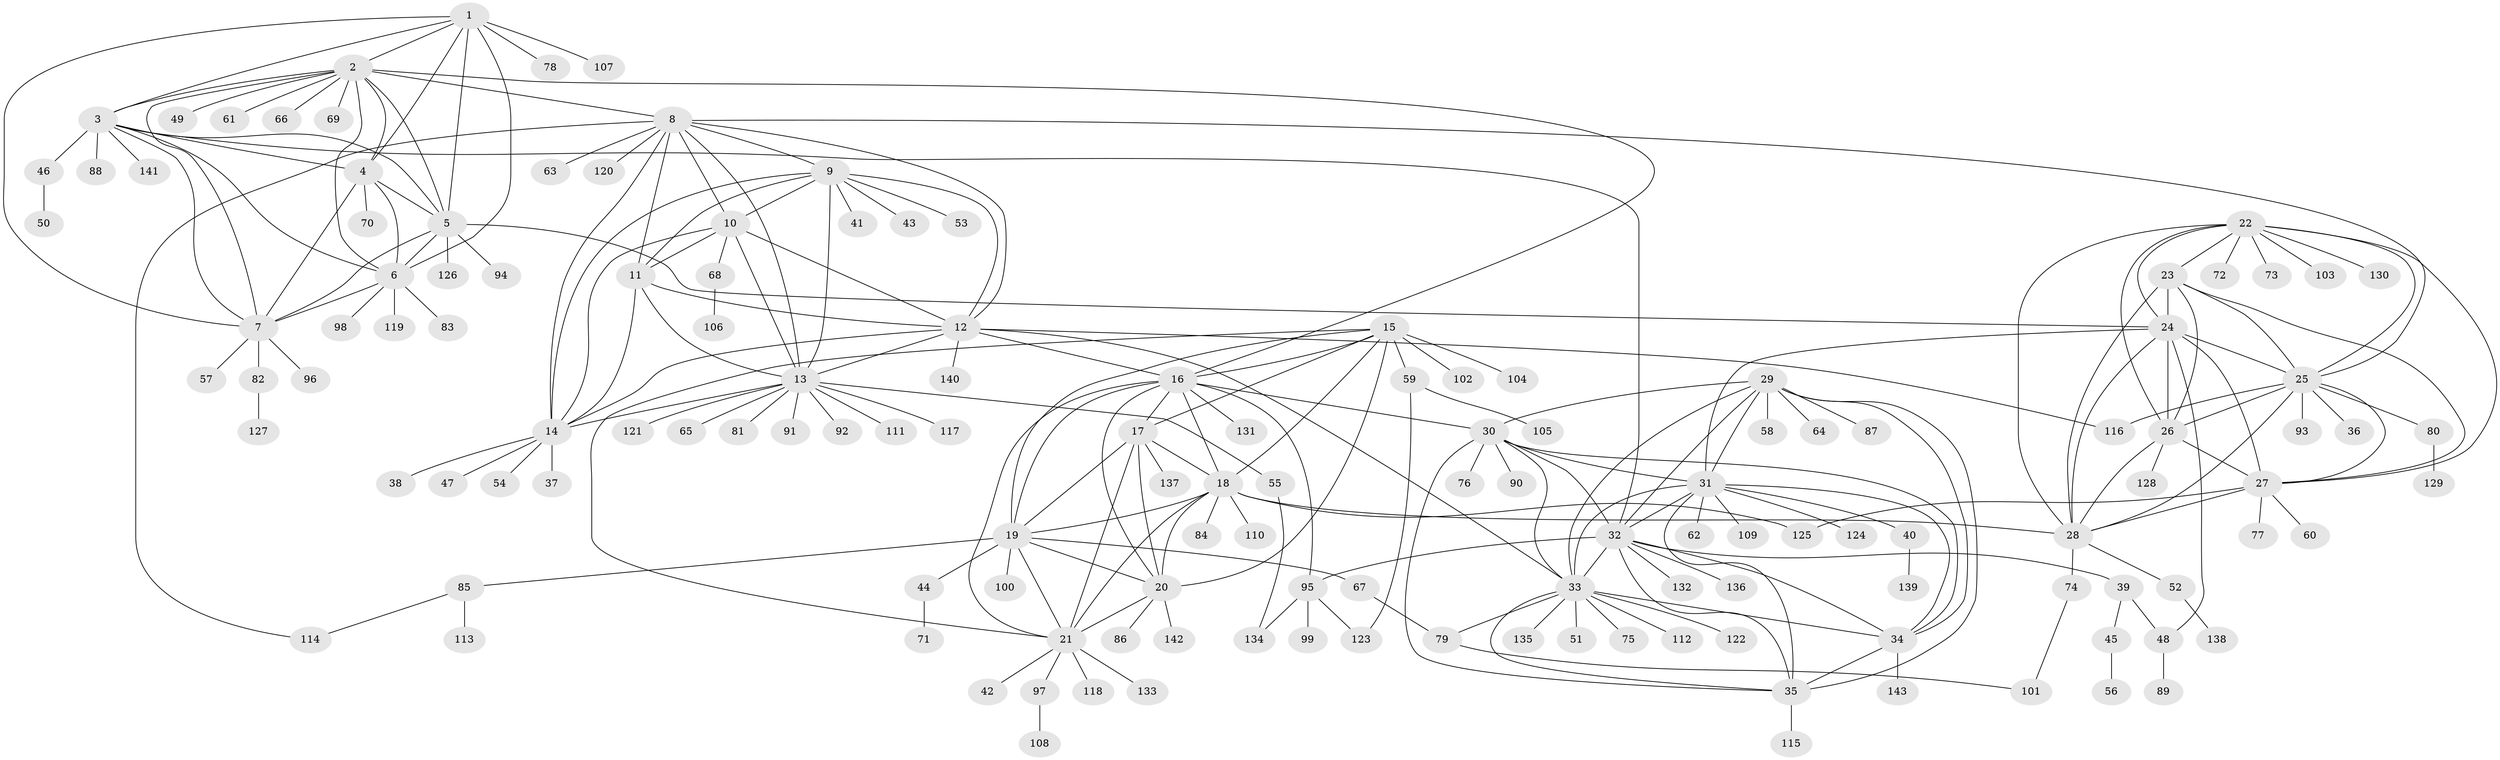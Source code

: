 // coarse degree distribution, {7: 0.08450704225352113, 14: 0.028169014084507043, 8: 0.056338028169014086, 6: 0.028169014084507043, 5: 0.028169014084507043, 12: 0.014084507042253521, 1: 0.6338028169014085, 9: 0.014084507042253521, 10: 0.028169014084507043, 2: 0.08450704225352113}
// Generated by graph-tools (version 1.1) at 2025/19/03/04/25 18:19:29]
// undirected, 143 vertices, 232 edges
graph export_dot {
graph [start="1"]
  node [color=gray90,style=filled];
  1;
  2;
  3;
  4;
  5;
  6;
  7;
  8;
  9;
  10;
  11;
  12;
  13;
  14;
  15;
  16;
  17;
  18;
  19;
  20;
  21;
  22;
  23;
  24;
  25;
  26;
  27;
  28;
  29;
  30;
  31;
  32;
  33;
  34;
  35;
  36;
  37;
  38;
  39;
  40;
  41;
  42;
  43;
  44;
  45;
  46;
  47;
  48;
  49;
  50;
  51;
  52;
  53;
  54;
  55;
  56;
  57;
  58;
  59;
  60;
  61;
  62;
  63;
  64;
  65;
  66;
  67;
  68;
  69;
  70;
  71;
  72;
  73;
  74;
  75;
  76;
  77;
  78;
  79;
  80;
  81;
  82;
  83;
  84;
  85;
  86;
  87;
  88;
  89;
  90;
  91;
  92;
  93;
  94;
  95;
  96;
  97;
  98;
  99;
  100;
  101;
  102;
  103;
  104;
  105;
  106;
  107;
  108;
  109;
  110;
  111;
  112;
  113;
  114;
  115;
  116;
  117;
  118;
  119;
  120;
  121;
  122;
  123;
  124;
  125;
  126;
  127;
  128;
  129;
  130;
  131;
  132;
  133;
  134;
  135;
  136;
  137;
  138;
  139;
  140;
  141;
  142;
  143;
  1 -- 2;
  1 -- 3;
  1 -- 4;
  1 -- 5;
  1 -- 6;
  1 -- 7;
  1 -- 78;
  1 -- 107;
  2 -- 3;
  2 -- 4;
  2 -- 5;
  2 -- 6;
  2 -- 7;
  2 -- 8;
  2 -- 16;
  2 -- 49;
  2 -- 61;
  2 -- 66;
  2 -- 69;
  3 -- 4;
  3 -- 5;
  3 -- 6;
  3 -- 7;
  3 -- 32;
  3 -- 46;
  3 -- 88;
  3 -- 141;
  4 -- 5;
  4 -- 6;
  4 -- 7;
  4 -- 70;
  5 -- 6;
  5 -- 7;
  5 -- 24;
  5 -- 94;
  5 -- 126;
  6 -- 7;
  6 -- 83;
  6 -- 98;
  6 -- 119;
  7 -- 57;
  7 -- 82;
  7 -- 96;
  8 -- 9;
  8 -- 10;
  8 -- 11;
  8 -- 12;
  8 -- 13;
  8 -- 14;
  8 -- 25;
  8 -- 63;
  8 -- 114;
  8 -- 120;
  9 -- 10;
  9 -- 11;
  9 -- 12;
  9 -- 13;
  9 -- 14;
  9 -- 41;
  9 -- 43;
  9 -- 53;
  10 -- 11;
  10 -- 12;
  10 -- 13;
  10 -- 14;
  10 -- 68;
  11 -- 12;
  11 -- 13;
  11 -- 14;
  12 -- 13;
  12 -- 14;
  12 -- 16;
  12 -- 33;
  12 -- 116;
  12 -- 140;
  13 -- 14;
  13 -- 55;
  13 -- 65;
  13 -- 81;
  13 -- 91;
  13 -- 92;
  13 -- 111;
  13 -- 117;
  13 -- 121;
  14 -- 37;
  14 -- 38;
  14 -- 47;
  14 -- 54;
  15 -- 16;
  15 -- 17;
  15 -- 18;
  15 -- 19;
  15 -- 20;
  15 -- 21;
  15 -- 59;
  15 -- 102;
  15 -- 104;
  16 -- 17;
  16 -- 18;
  16 -- 19;
  16 -- 20;
  16 -- 21;
  16 -- 30;
  16 -- 95;
  16 -- 131;
  17 -- 18;
  17 -- 19;
  17 -- 20;
  17 -- 21;
  17 -- 137;
  18 -- 19;
  18 -- 20;
  18 -- 21;
  18 -- 28;
  18 -- 84;
  18 -- 110;
  18 -- 125;
  19 -- 20;
  19 -- 21;
  19 -- 44;
  19 -- 67;
  19 -- 85;
  19 -- 100;
  20 -- 21;
  20 -- 86;
  20 -- 142;
  21 -- 42;
  21 -- 97;
  21 -- 118;
  21 -- 133;
  22 -- 23;
  22 -- 24;
  22 -- 25;
  22 -- 26;
  22 -- 27;
  22 -- 28;
  22 -- 72;
  22 -- 73;
  22 -- 103;
  22 -- 130;
  23 -- 24;
  23 -- 25;
  23 -- 26;
  23 -- 27;
  23 -- 28;
  24 -- 25;
  24 -- 26;
  24 -- 27;
  24 -- 28;
  24 -- 31;
  24 -- 48;
  25 -- 26;
  25 -- 27;
  25 -- 28;
  25 -- 36;
  25 -- 80;
  25 -- 93;
  25 -- 116;
  26 -- 27;
  26 -- 28;
  26 -- 128;
  27 -- 28;
  27 -- 60;
  27 -- 77;
  27 -- 125;
  28 -- 52;
  28 -- 74;
  29 -- 30;
  29 -- 31;
  29 -- 32;
  29 -- 33;
  29 -- 34;
  29 -- 35;
  29 -- 58;
  29 -- 64;
  29 -- 87;
  30 -- 31;
  30 -- 32;
  30 -- 33;
  30 -- 34;
  30 -- 35;
  30 -- 76;
  30 -- 90;
  31 -- 32;
  31 -- 33;
  31 -- 34;
  31 -- 35;
  31 -- 40;
  31 -- 62;
  31 -- 109;
  31 -- 124;
  32 -- 33;
  32 -- 34;
  32 -- 35;
  32 -- 39;
  32 -- 95;
  32 -- 132;
  32 -- 136;
  33 -- 34;
  33 -- 35;
  33 -- 51;
  33 -- 75;
  33 -- 79;
  33 -- 112;
  33 -- 122;
  33 -- 135;
  34 -- 35;
  34 -- 143;
  35 -- 115;
  39 -- 45;
  39 -- 48;
  40 -- 139;
  44 -- 71;
  45 -- 56;
  46 -- 50;
  48 -- 89;
  52 -- 138;
  55 -- 134;
  59 -- 105;
  59 -- 123;
  67 -- 79;
  68 -- 106;
  74 -- 101;
  79 -- 101;
  80 -- 129;
  82 -- 127;
  85 -- 113;
  85 -- 114;
  95 -- 99;
  95 -- 123;
  95 -- 134;
  97 -- 108;
}
